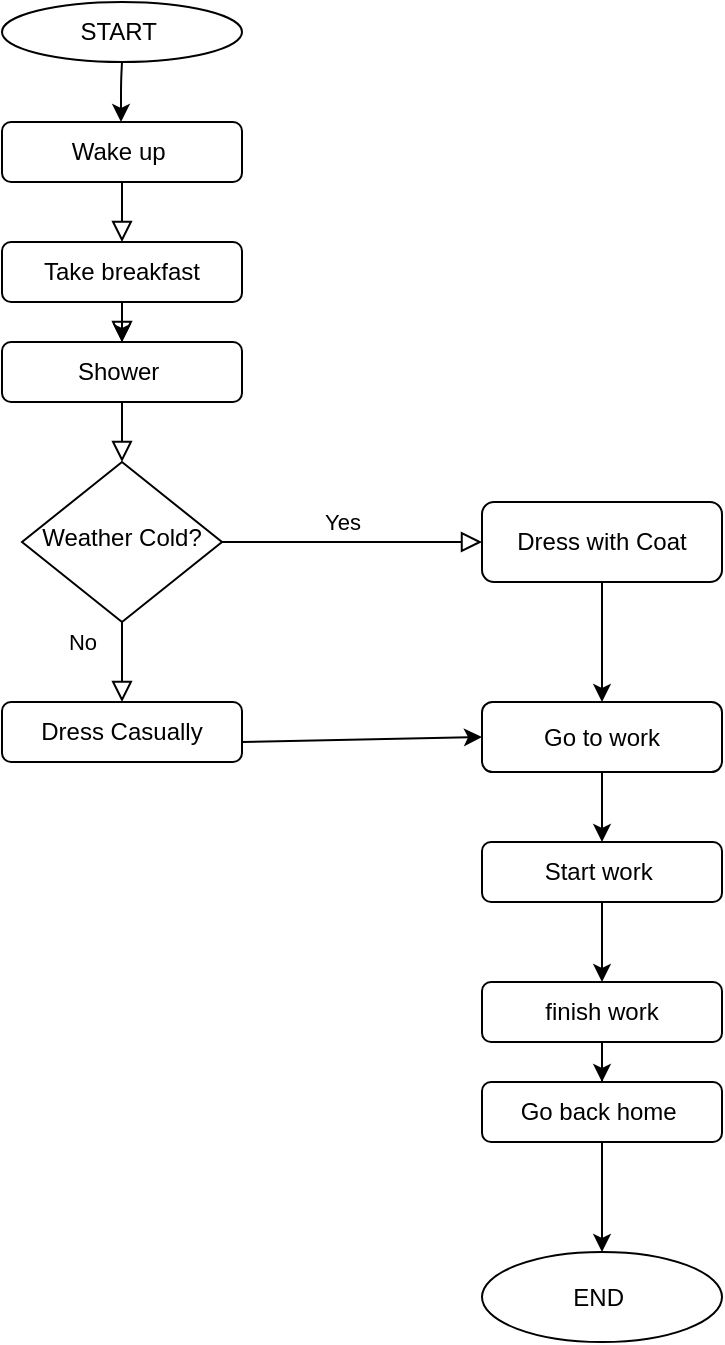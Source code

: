 <mxfile version="13.9.9" type="device"><diagram id="C5RBs43oDa-KdzZeNtuy" name="Page-1"><mxGraphModel dx="1024" dy="592" grid="1" gridSize="10" guides="1" tooltips="1" connect="1" arrows="1" fold="1" page="1" pageScale="1" pageWidth="827" pageHeight="1169" math="0" shadow="0"><root><mxCell id="WIyWlLk6GJQsqaUBKTNV-0"/><mxCell id="WIyWlLk6GJQsqaUBKTNV-1" parent="WIyWlLk6GJQsqaUBKTNV-0"/><mxCell id="WIyWlLk6GJQsqaUBKTNV-2" value="" style="rounded=0;html=1;jettySize=auto;orthogonalLoop=1;fontSize=11;endArrow=block;endFill=0;endSize=8;strokeWidth=1;shadow=0;labelBackgroundColor=none;edgeStyle=orthogonalEdgeStyle;" parent="WIyWlLk6GJQsqaUBKTNV-1" source="lEECiogX75aoTBdg3Let-4" target="WIyWlLk6GJQsqaUBKTNV-6" edge="1"><mxGeometry relative="1" as="geometry"/></mxCell><mxCell id="WIyWlLk6GJQsqaUBKTNV-3" value="Wake up&amp;nbsp;" style="rounded=1;whiteSpace=wrap;html=1;fontSize=12;glass=0;strokeWidth=1;shadow=0;" parent="WIyWlLk6GJQsqaUBKTNV-1" vertex="1"><mxGeometry x="160" y="80" width="120" height="30" as="geometry"/></mxCell><mxCell id="WIyWlLk6GJQsqaUBKTNV-5" value="No" style="edgeStyle=orthogonalEdgeStyle;rounded=0;html=1;jettySize=auto;orthogonalLoop=1;fontSize=11;endArrow=block;endFill=0;endSize=8;strokeWidth=1;shadow=0;labelBackgroundColor=none;" parent="WIyWlLk6GJQsqaUBKTNV-1" source="WIyWlLk6GJQsqaUBKTNV-6" target="WIyWlLk6GJQsqaUBKTNV-7" edge="1"><mxGeometry x="-1" y="-86" relative="1" as="geometry"><mxPoint x="-70" y="-36" as="offset"/></mxGeometry></mxCell><mxCell id="WIyWlLk6GJQsqaUBKTNV-6" value="Weather Cold?" style="rhombus;whiteSpace=wrap;html=1;shadow=0;fontFamily=Helvetica;fontSize=12;align=center;strokeWidth=1;spacing=6;spacingTop=-4;" parent="WIyWlLk6GJQsqaUBKTNV-1" vertex="1"><mxGeometry x="170" y="250" width="100" height="80" as="geometry"/></mxCell><mxCell id="lEECiogX75aoTBdg3Let-13" value="" style="edgeStyle=orthogonalEdgeStyle;rounded=0;orthogonalLoop=1;jettySize=auto;html=1;" edge="1" parent="WIyWlLk6GJQsqaUBKTNV-1" source="WIyWlLk6GJQsqaUBKTNV-7" target="lEECiogX75aoTBdg3Let-12"><mxGeometry relative="1" as="geometry"/></mxCell><mxCell id="WIyWlLk6GJQsqaUBKTNV-7" value="&lt;span&gt;Dress with Coat&lt;/span&gt;" style="rounded=1;whiteSpace=wrap;html=1;fontSize=12;glass=0;strokeWidth=1;shadow=0;" parent="WIyWlLk6GJQsqaUBKTNV-1" vertex="1"><mxGeometry x="400" y="270" width="120" height="40" as="geometry"/></mxCell><mxCell id="lEECiogX75aoTBdg3Let-0" value="START&amp;nbsp;" style="ellipse;whiteSpace=wrap;html=1;" vertex="1" parent="WIyWlLk6GJQsqaUBKTNV-1"><mxGeometry x="160" y="20" width="120" height="30" as="geometry"/></mxCell><mxCell id="lEECiogX75aoTBdg3Let-6" value="" style="edgeStyle=orthogonalEdgeStyle;rounded=0;orthogonalLoop=1;jettySize=auto;html=1;" edge="1" parent="WIyWlLk6GJQsqaUBKTNV-1" source="lEECiogX75aoTBdg3Let-1" target="lEECiogX75aoTBdg3Let-4"><mxGeometry relative="1" as="geometry"/></mxCell><mxCell id="lEECiogX75aoTBdg3Let-1" value="Take breakfast" style="rounded=1;whiteSpace=wrap;html=1;" vertex="1" parent="WIyWlLk6GJQsqaUBKTNV-1"><mxGeometry x="160" y="140" width="120" height="30" as="geometry"/></mxCell><mxCell id="lEECiogX75aoTBdg3Let-2" value="" style="rounded=0;html=1;jettySize=auto;orthogonalLoop=1;fontSize=11;endArrow=block;endFill=0;endSize=8;strokeWidth=1;shadow=0;labelBackgroundColor=none;edgeStyle=orthogonalEdgeStyle;" edge="1" parent="WIyWlLk6GJQsqaUBKTNV-1" source="WIyWlLk6GJQsqaUBKTNV-3" target="lEECiogX75aoTBdg3Let-1"><mxGeometry relative="1" as="geometry"><mxPoint x="220" y="120" as="sourcePoint"/><mxPoint x="220" y="240" as="targetPoint"/></mxGeometry></mxCell><mxCell id="lEECiogX75aoTBdg3Let-4" value="Shower&amp;nbsp;" style="rounded=1;whiteSpace=wrap;html=1;" vertex="1" parent="WIyWlLk6GJQsqaUBKTNV-1"><mxGeometry x="160" y="190" width="120" height="30" as="geometry"/></mxCell><mxCell id="lEECiogX75aoTBdg3Let-5" value="" style="rounded=0;html=1;jettySize=auto;orthogonalLoop=1;fontSize=11;endArrow=block;endFill=0;endSize=8;strokeWidth=1;shadow=0;labelBackgroundColor=none;edgeStyle=orthogonalEdgeStyle;" edge="1" parent="WIyWlLk6GJQsqaUBKTNV-1" source="lEECiogX75aoTBdg3Let-1" target="lEECiogX75aoTBdg3Let-4"><mxGeometry relative="1" as="geometry"><mxPoint x="220" y="190" as="sourcePoint"/><mxPoint x="220" y="340" as="targetPoint"/></mxGeometry></mxCell><mxCell id="lEECiogX75aoTBdg3Let-7" value="Dress Casually" style="rounded=1;whiteSpace=wrap;html=1;" vertex="1" parent="WIyWlLk6GJQsqaUBKTNV-1"><mxGeometry x="160" y="370" width="120" height="30" as="geometry"/></mxCell><mxCell id="lEECiogX75aoTBdg3Let-8" value="Yes" style="rounded=0;html=1;jettySize=auto;orthogonalLoop=1;fontSize=11;endArrow=block;endFill=0;endSize=8;strokeWidth=1;shadow=0;labelBackgroundColor=none;edgeStyle=orthogonalEdgeStyle;" edge="1" parent="WIyWlLk6GJQsqaUBKTNV-1" source="WIyWlLk6GJQsqaUBKTNV-6"><mxGeometry x="-1" y="121" relative="1" as="geometry"><mxPoint x="-11" y="-50" as="offset"/><mxPoint x="220" y="330" as="sourcePoint"/><mxPoint x="220" y="370" as="targetPoint"/></mxGeometry></mxCell><mxCell id="lEECiogX75aoTBdg3Let-18" value="" style="edgeStyle=orthogonalEdgeStyle;rounded=0;orthogonalLoop=1;jettySize=auto;html=1;" edge="1" parent="WIyWlLk6GJQsqaUBKTNV-1" source="lEECiogX75aoTBdg3Let-12" target="lEECiogX75aoTBdg3Let-17"><mxGeometry relative="1" as="geometry"/></mxCell><mxCell id="lEECiogX75aoTBdg3Let-12" value="Go to work" style="whiteSpace=wrap;html=1;rounded=1;shadow=0;strokeWidth=1;glass=0;" vertex="1" parent="WIyWlLk6GJQsqaUBKTNV-1"><mxGeometry x="400" y="370" width="120" height="35" as="geometry"/></mxCell><mxCell id="lEECiogX75aoTBdg3Let-14" value="" style="endArrow=classic;html=1;entryX=0;entryY=0.5;entryDx=0;entryDy=0;" edge="1" parent="WIyWlLk6GJQsqaUBKTNV-1" target="lEECiogX75aoTBdg3Let-12"><mxGeometry width="50" height="50" relative="1" as="geometry"><mxPoint x="280" y="390" as="sourcePoint"/><mxPoint x="330" y="340" as="targetPoint"/></mxGeometry></mxCell><mxCell id="lEECiogX75aoTBdg3Let-20" value="" style="edgeStyle=orthogonalEdgeStyle;rounded=0;orthogonalLoop=1;jettySize=auto;html=1;" edge="1" parent="WIyWlLk6GJQsqaUBKTNV-1" source="lEECiogX75aoTBdg3Let-17" target="lEECiogX75aoTBdg3Let-19"><mxGeometry relative="1" as="geometry"/></mxCell><mxCell id="lEECiogX75aoTBdg3Let-17" value="Start work&amp;nbsp;" style="whiteSpace=wrap;html=1;rounded=1;shadow=0;strokeWidth=1;glass=0;" vertex="1" parent="WIyWlLk6GJQsqaUBKTNV-1"><mxGeometry x="400" y="440" width="120" height="30" as="geometry"/></mxCell><mxCell id="lEECiogX75aoTBdg3Let-22" value="" style="edgeStyle=orthogonalEdgeStyle;rounded=0;orthogonalLoop=1;jettySize=auto;html=1;" edge="1" parent="WIyWlLk6GJQsqaUBKTNV-1" source="lEECiogX75aoTBdg3Let-19" target="lEECiogX75aoTBdg3Let-21"><mxGeometry relative="1" as="geometry"/></mxCell><mxCell id="lEECiogX75aoTBdg3Let-19" value="finish work" style="whiteSpace=wrap;html=1;rounded=1;shadow=0;strokeWidth=1;glass=0;" vertex="1" parent="WIyWlLk6GJQsqaUBKTNV-1"><mxGeometry x="400" y="510" width="120" height="30" as="geometry"/></mxCell><mxCell id="lEECiogX75aoTBdg3Let-24" value="" style="edgeStyle=orthogonalEdgeStyle;rounded=0;orthogonalLoop=1;jettySize=auto;html=1;" edge="1" parent="WIyWlLk6GJQsqaUBKTNV-1" source="lEECiogX75aoTBdg3Let-21" target="lEECiogX75aoTBdg3Let-23"><mxGeometry relative="1" as="geometry"/></mxCell><mxCell id="lEECiogX75aoTBdg3Let-21" value="Go back home&amp;nbsp;" style="whiteSpace=wrap;html=1;rounded=1;shadow=0;strokeWidth=1;glass=0;" vertex="1" parent="WIyWlLk6GJQsqaUBKTNV-1"><mxGeometry x="400" y="560" width="120" height="30" as="geometry"/></mxCell><mxCell id="lEECiogX75aoTBdg3Let-23" value="END&amp;nbsp;" style="ellipse;whiteSpace=wrap;html=1;rounded=1;shadow=0;strokeWidth=1;glass=0;" vertex="1" parent="WIyWlLk6GJQsqaUBKTNV-1"><mxGeometry x="400" y="645" width="120" height="45" as="geometry"/></mxCell><mxCell id="lEECiogX75aoTBdg3Let-25" value="" style="endArrow=classic;html=1;" edge="1" parent="WIyWlLk6GJQsqaUBKTNV-1"><mxGeometry width="50" height="50" relative="1" as="geometry"><mxPoint x="220" y="50" as="sourcePoint"/><mxPoint x="219.5" y="80" as="targetPoint"/><Array as="points"><mxPoint x="219.5" y="60"/></Array></mxGeometry></mxCell></root></mxGraphModel></diagram></mxfile>